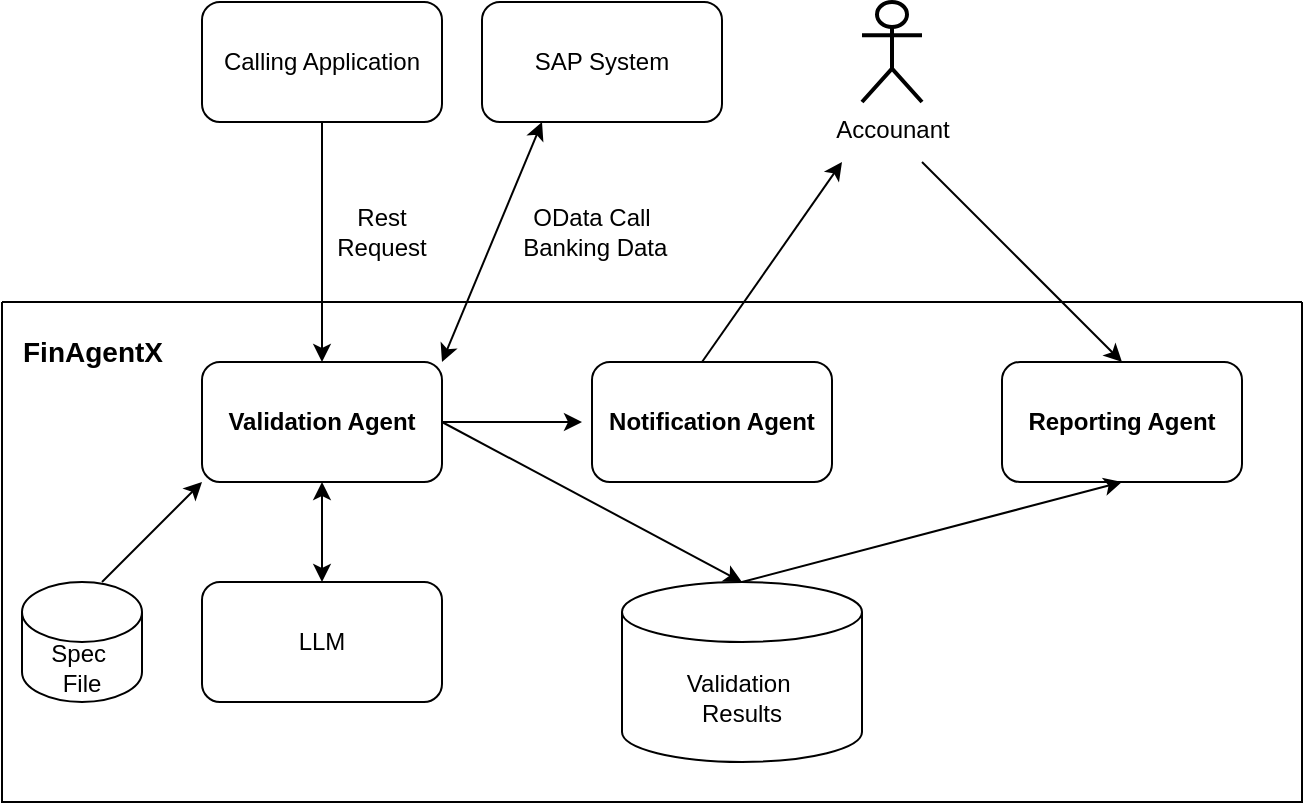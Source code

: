<mxfile version="24.2.5" type="device">
  <diagram name="Page-1" id="-ZmvHqxIwdDzNy45JYpa">
    <mxGraphModel dx="1050" dy="717" grid="1" gridSize="10" guides="1" tooltips="1" connect="1" arrows="1" fold="1" page="1" pageScale="1" pageWidth="850" pageHeight="1100" math="0" shadow="0">
      <root>
        <mxCell id="0" />
        <mxCell id="1" parent="0" />
        <mxCell id="m-M3N4Rq0jWYSTCjSG6P-1" value="Calling Application" style="rounded=1;whiteSpace=wrap;html=1;" vertex="1" parent="1">
          <mxGeometry x="110" y="70" width="120" height="60" as="geometry" />
        </mxCell>
        <mxCell id="m-M3N4Rq0jWYSTCjSG6P-2" value="&lt;b&gt;Validation Agent&lt;/b&gt;" style="rounded=1;whiteSpace=wrap;html=1;" vertex="1" parent="1">
          <mxGeometry x="110" y="250" width="120" height="60" as="geometry" />
        </mxCell>
        <mxCell id="m-M3N4Rq0jWYSTCjSG6P-3" value="" style="endArrow=classic;html=1;rounded=0;entryX=0.5;entryY=0;entryDx=0;entryDy=0;" edge="1" parent="1" target="m-M3N4Rq0jWYSTCjSG6P-2">
          <mxGeometry width="50" height="50" relative="1" as="geometry">
            <mxPoint x="170" y="130" as="sourcePoint" />
            <mxPoint x="220" y="80" as="targetPoint" />
          </mxGeometry>
        </mxCell>
        <mxCell id="m-M3N4Rq0jWYSTCjSG6P-4" value="Rest Request" style="text;html=1;align=center;verticalAlign=middle;whiteSpace=wrap;rounded=0;" vertex="1" parent="1">
          <mxGeometry x="170" y="170" width="60" height="30" as="geometry" />
        </mxCell>
        <mxCell id="m-M3N4Rq0jWYSTCjSG6P-5" value="SAP System" style="rounded=1;whiteSpace=wrap;html=1;" vertex="1" parent="1">
          <mxGeometry x="250" y="70" width="120" height="60" as="geometry" />
        </mxCell>
        <mxCell id="m-M3N4Rq0jWYSTCjSG6P-6" value="" style="endArrow=classic;startArrow=classic;html=1;rounded=0;entryX=0.25;entryY=1;entryDx=0;entryDy=0;" edge="1" parent="1" target="m-M3N4Rq0jWYSTCjSG6P-5">
          <mxGeometry width="50" height="50" relative="1" as="geometry">
            <mxPoint x="230" y="250" as="sourcePoint" />
            <mxPoint x="280" y="200" as="targetPoint" />
          </mxGeometry>
        </mxCell>
        <mxCell id="m-M3N4Rq0jWYSTCjSG6P-7" value="OData Call&lt;div&gt;&amp;nbsp;Banking Data&lt;/div&gt;" style="text;html=1;align=center;verticalAlign=middle;whiteSpace=wrap;rounded=0;" vertex="1" parent="1">
          <mxGeometry x="240" y="170" width="130" height="30" as="geometry" />
        </mxCell>
        <mxCell id="m-M3N4Rq0jWYSTCjSG6P-11" value="LLM" style="rounded=1;whiteSpace=wrap;html=1;" vertex="1" parent="1">
          <mxGeometry x="110" y="360" width="120" height="60" as="geometry" />
        </mxCell>
        <mxCell id="m-M3N4Rq0jWYSTCjSG6P-12" value="Spec&amp;nbsp;&lt;div&gt;File&lt;/div&gt;" style="shape=cylinder3;whiteSpace=wrap;html=1;boundedLbl=1;backgroundOutline=1;size=15;" vertex="1" parent="1">
          <mxGeometry x="20" y="360" width="60" height="60" as="geometry" />
        </mxCell>
        <mxCell id="m-M3N4Rq0jWYSTCjSG6P-14" value="" style="endArrow=classic;startArrow=classic;html=1;rounded=0;entryX=0.5;entryY=1;entryDx=0;entryDy=0;" edge="1" parent="1" target="m-M3N4Rq0jWYSTCjSG6P-2">
          <mxGeometry width="50" height="50" relative="1" as="geometry">
            <mxPoint x="170" y="360" as="sourcePoint" />
            <mxPoint x="220" y="310" as="targetPoint" />
          </mxGeometry>
        </mxCell>
        <mxCell id="m-M3N4Rq0jWYSTCjSG6P-15" value="" style="endArrow=classic;html=1;rounded=0;" edge="1" parent="1">
          <mxGeometry width="50" height="50" relative="1" as="geometry">
            <mxPoint x="60" y="360" as="sourcePoint" />
            <mxPoint x="110" y="310" as="targetPoint" />
          </mxGeometry>
        </mxCell>
        <mxCell id="m-M3N4Rq0jWYSTCjSG6P-18" value="" style="endArrow=classic;html=1;rounded=0;exitX=1;exitY=0.5;exitDx=0;exitDy=0;entryX=0.5;entryY=0;entryDx=0;entryDy=0;entryPerimeter=0;" edge="1" parent="1" source="m-M3N4Rq0jWYSTCjSG6P-2" target="m-M3N4Rq0jWYSTCjSG6P-16">
          <mxGeometry width="50" height="50" relative="1" as="geometry">
            <mxPoint x="450" y="400" as="sourcePoint" />
            <mxPoint x="500" y="350" as="targetPoint" />
          </mxGeometry>
        </mxCell>
        <mxCell id="m-M3N4Rq0jWYSTCjSG6P-19" value="&lt;b&gt;Reporting Agent&lt;/b&gt;" style="rounded=1;whiteSpace=wrap;html=1;" vertex="1" parent="1">
          <mxGeometry x="510" y="250" width="120" height="60" as="geometry" />
        </mxCell>
        <mxCell id="m-M3N4Rq0jWYSTCjSG6P-20" value="" style="endArrow=classic;html=1;rounded=0;entryX=0.5;entryY=1;entryDx=0;entryDy=0;exitX=0.5;exitY=0;exitDx=0;exitDy=0;exitPerimeter=0;" edge="1" parent="1" source="m-M3N4Rq0jWYSTCjSG6P-16" target="m-M3N4Rq0jWYSTCjSG6P-19">
          <mxGeometry width="50" height="50" relative="1" as="geometry">
            <mxPoint x="300" y="450" as="sourcePoint" />
            <mxPoint x="350" y="400" as="targetPoint" />
          </mxGeometry>
        </mxCell>
        <mxCell id="m-M3N4Rq0jWYSTCjSG6P-22" value="Accounant" style="shape=umlActor;verticalLabelPosition=bottom;verticalAlign=top;html=1;outlineConnect=0;strokeWidth=2;" vertex="1" parent="1">
          <mxGeometry x="440" y="70" width="30" height="50" as="geometry" />
        </mxCell>
        <mxCell id="m-M3N4Rq0jWYSTCjSG6P-23" value="" style="endArrow=classic;html=1;rounded=0;entryX=0.5;entryY=0;entryDx=0;entryDy=0;" edge="1" parent="1" target="m-M3N4Rq0jWYSTCjSG6P-19">
          <mxGeometry width="50" height="50" relative="1" as="geometry">
            <mxPoint x="470" y="150" as="sourcePoint" />
            <mxPoint x="500" y="100" as="targetPoint" />
          </mxGeometry>
        </mxCell>
        <mxCell id="m-M3N4Rq0jWYSTCjSG6P-24" value="&lt;b&gt;Notification Agent&lt;/b&gt;" style="rounded=1;whiteSpace=wrap;html=1;" vertex="1" parent="1">
          <mxGeometry x="305" y="250" width="120" height="60" as="geometry" />
        </mxCell>
        <mxCell id="m-M3N4Rq0jWYSTCjSG6P-25" value="" style="endArrow=classic;html=1;rounded=0;" edge="1" parent="1">
          <mxGeometry width="50" height="50" relative="1" as="geometry">
            <mxPoint x="360" y="250" as="sourcePoint" />
            <mxPoint x="430" y="150" as="targetPoint" />
          </mxGeometry>
        </mxCell>
        <mxCell id="m-M3N4Rq0jWYSTCjSG6P-26" value="" style="endArrow=classic;html=1;rounded=0;" edge="1" parent="1">
          <mxGeometry width="50" height="50" relative="1" as="geometry">
            <mxPoint x="230" y="280" as="sourcePoint" />
            <mxPoint x="300" y="280" as="targetPoint" />
          </mxGeometry>
        </mxCell>
        <mxCell id="m-M3N4Rq0jWYSTCjSG6P-28" value="" style="swimlane;startSize=0;" vertex="1" parent="1">
          <mxGeometry x="10" y="220" width="650" height="250" as="geometry">
            <mxRectangle x="10" y="220" width="50" height="40" as="alternateBounds" />
          </mxGeometry>
        </mxCell>
        <mxCell id="m-M3N4Rq0jWYSTCjSG6P-31" value="&lt;font style=&quot;font-size: 14px;&quot;&gt;&lt;b&gt;FinAgentX&lt;/b&gt;&lt;/font&gt;" style="text;html=1;align=center;verticalAlign=middle;resizable=0;points=[];autosize=1;strokeColor=none;fillColor=none;" vertex="1" parent="m-M3N4Rq0jWYSTCjSG6P-28">
          <mxGeometry y="10" width="90" height="30" as="geometry" />
        </mxCell>
        <mxCell id="m-M3N4Rq0jWYSTCjSG6P-16" value="Validation&amp;nbsp;&lt;div&gt;Results&lt;/div&gt;" style="shape=cylinder3;whiteSpace=wrap;html=1;boundedLbl=1;backgroundOutline=1;size=15;" vertex="1" parent="1">
          <mxGeometry x="320" y="360" width="120" height="90" as="geometry" />
        </mxCell>
      </root>
    </mxGraphModel>
  </diagram>
</mxfile>
